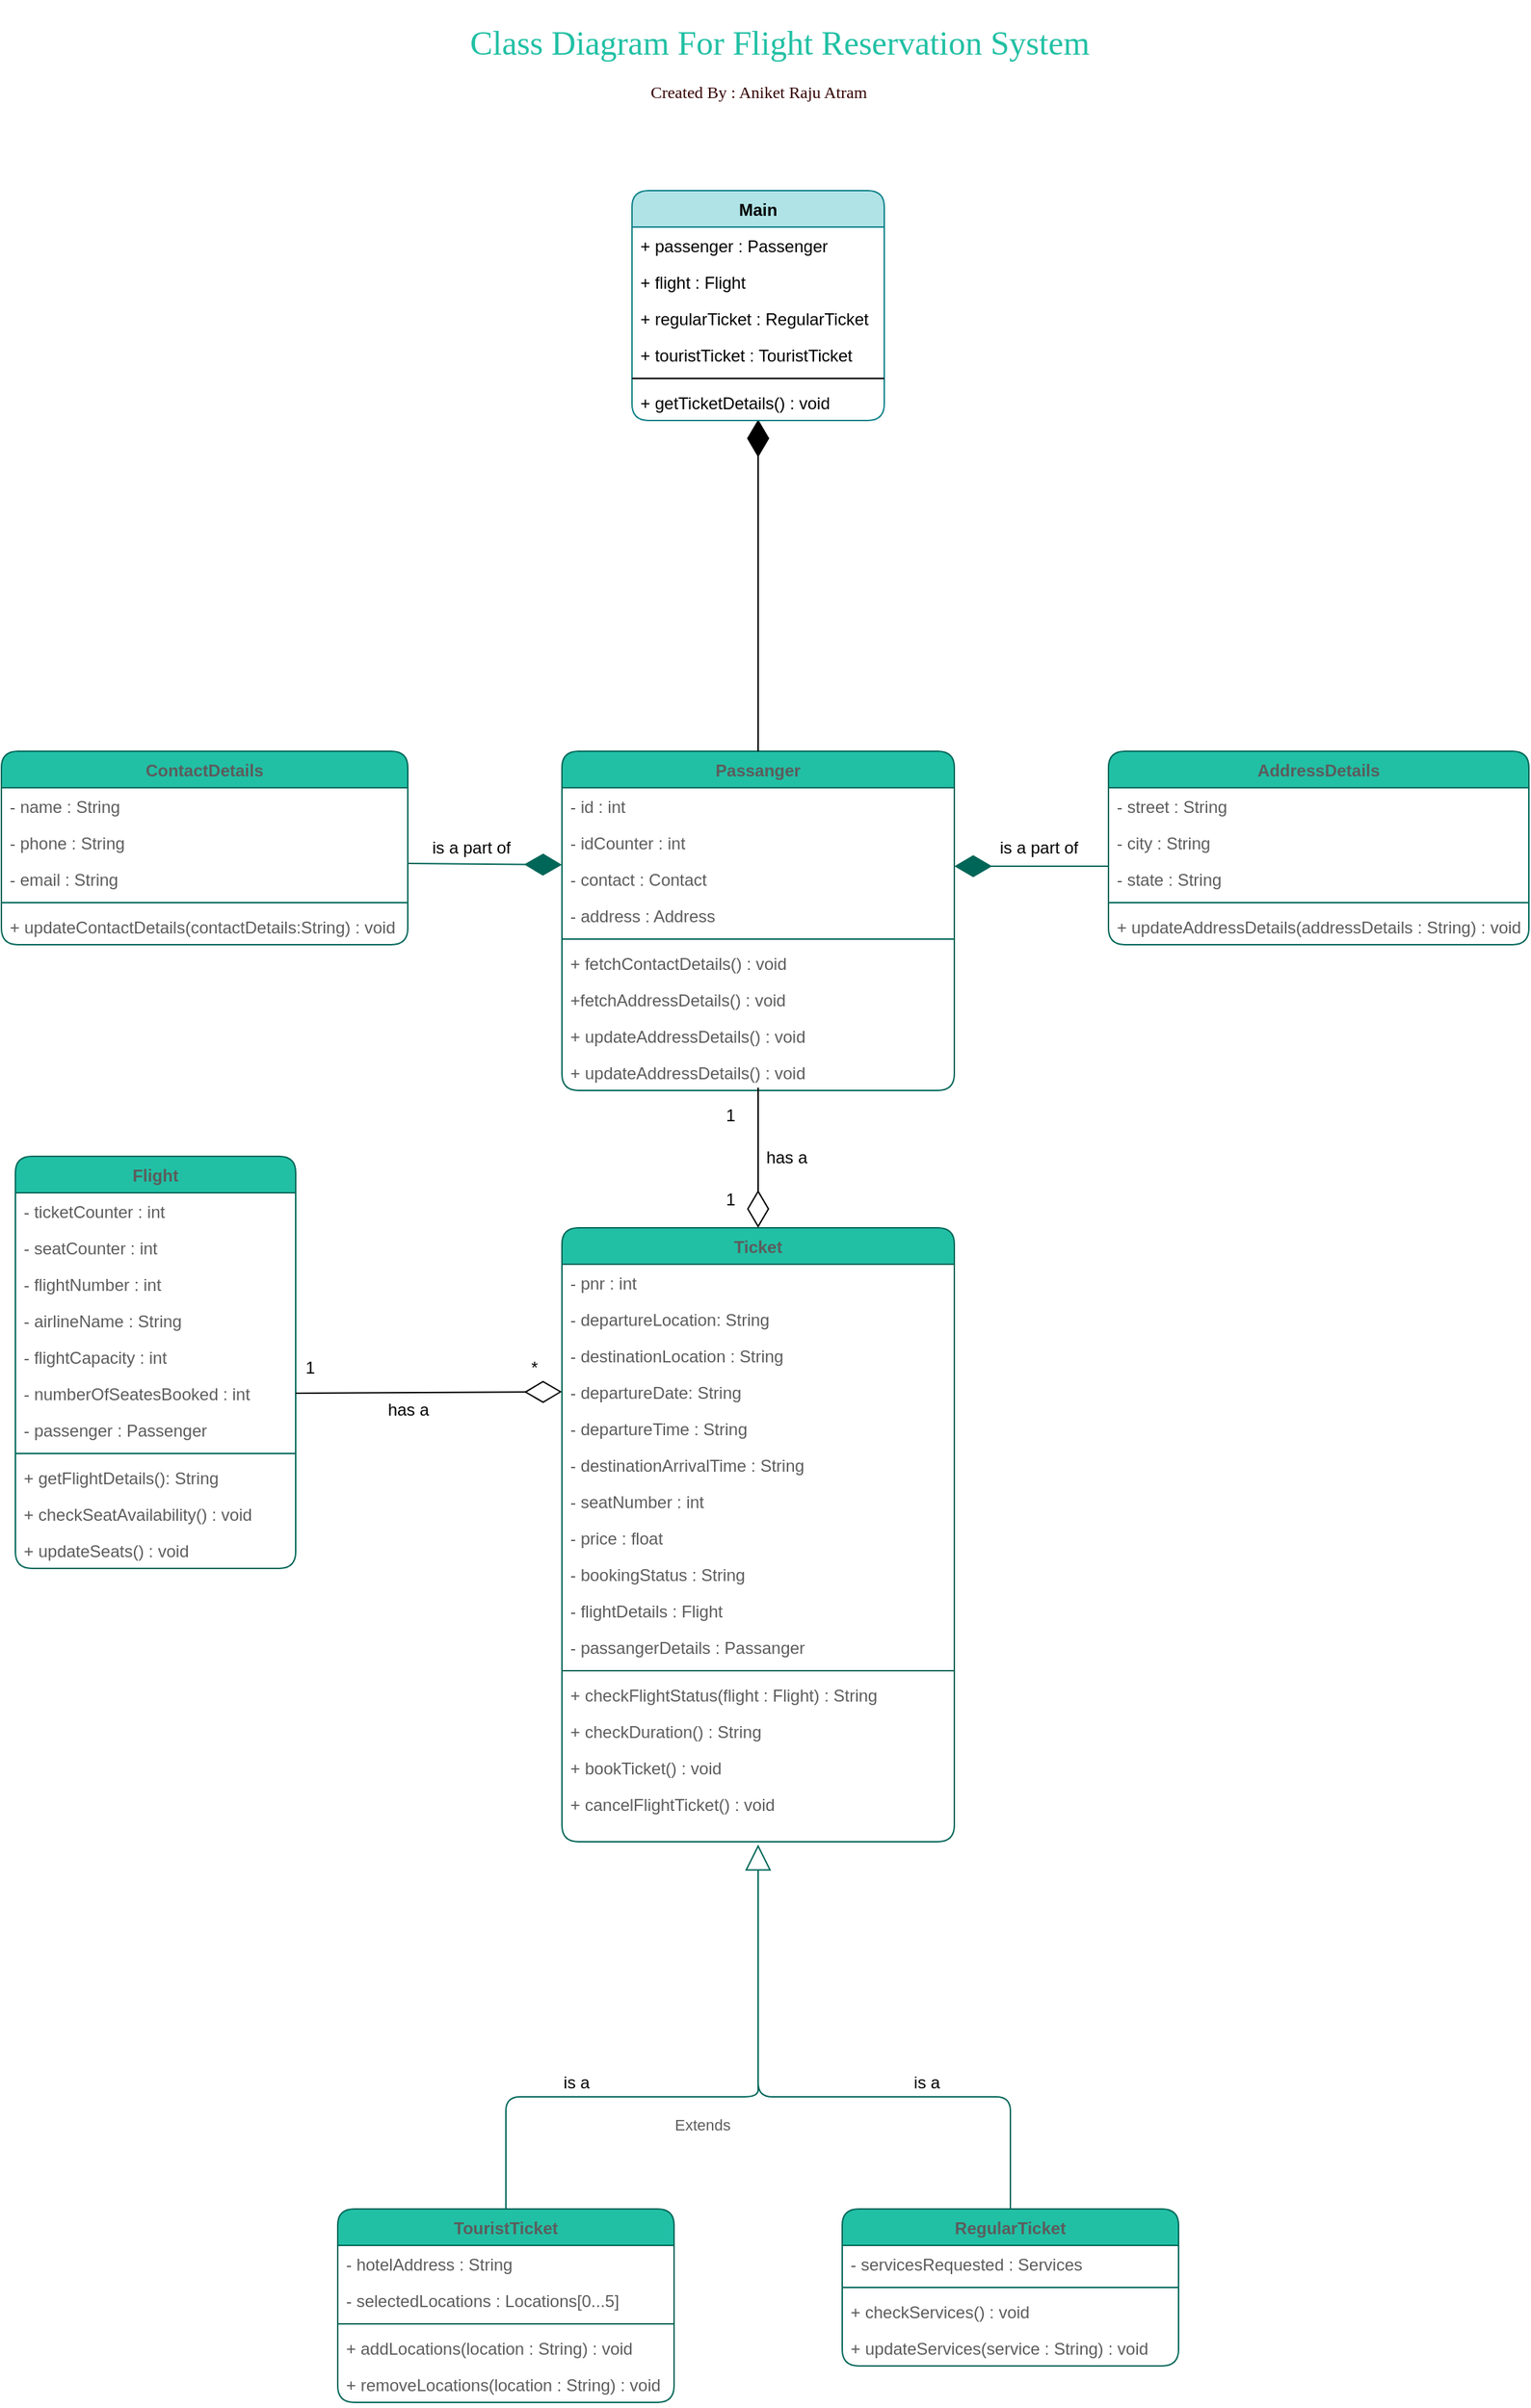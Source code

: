 <mxfile version="15.8.7" type="device"><diagram id="C5RBs43oDa-KdzZeNtuy" name="Page-1"><mxGraphModel dx="782" dy="531" grid="1" gridSize="10" guides="1" tooltips="1" connect="1" arrows="1" fold="1" page="1" pageScale="1" pageWidth="827" pageHeight="1169" background="#ffffff" math="0" shadow="0"><root><mxCell id="WIyWlLk6GJQsqaUBKTNV-0"/><mxCell id="WIyWlLk6GJQsqaUBKTNV-1" parent="WIyWlLk6GJQsqaUBKTNV-0"/><mxCell id="W0ep5NZu7rcAExIwhfl0-0" value="Passanger&#10;" style="swimlane;fontStyle=1;align=center;verticalAlign=top;childLayout=stackLayout;horizontal=1;startSize=26;horizontalStack=0;resizeParent=1;resizeParentMax=0;resizeLast=0;collapsible=1;marginBottom=0;fillColor=#21C0A5;strokeColor=#006658;fontColor=#5C5C5C;rounded=1;" parent="WIyWlLk6GJQsqaUBKTNV-1" vertex="1"><mxGeometry x="400" y="560" width="280" height="242" as="geometry"/></mxCell><mxCell id="W0ep5NZu7rcAExIwhfl0-1" value="- id : int" style="text;strokeColor=none;fillColor=none;align=left;verticalAlign=top;spacingLeft=4;spacingRight=4;overflow=hidden;rotatable=0;points=[[0,0.5],[1,0.5]];portConstraint=eastwest;fontColor=#5C5C5C;rounded=1;" parent="W0ep5NZu7rcAExIwhfl0-0" vertex="1"><mxGeometry y="26" width="280" height="26" as="geometry"/></mxCell><mxCell id="dzalIgfqJOCuqTx1SNw7-16" value="- idCounter : int" style="text;strokeColor=none;fillColor=none;align=left;verticalAlign=top;spacingLeft=4;spacingRight=4;overflow=hidden;rotatable=0;points=[[0,0.5],[1,0.5]];portConstraint=eastwest;fontColor=#5C5C5C;rounded=1;" parent="W0ep5NZu7rcAExIwhfl0-0" vertex="1"><mxGeometry y="52" width="280" height="26" as="geometry"/></mxCell><mxCell id="dzalIgfqJOCuqTx1SNw7-14" value="- contact : Contact" style="text;strokeColor=none;fillColor=none;align=left;verticalAlign=top;spacingLeft=4;spacingRight=4;overflow=hidden;rotatable=0;points=[[0,0.5],[1,0.5]];portConstraint=eastwest;fontColor=#5C5C5C;rounded=1;" parent="W0ep5NZu7rcAExIwhfl0-0" vertex="1"><mxGeometry y="78" width="280" height="26" as="geometry"/></mxCell><mxCell id="W0ep5NZu7rcAExIwhfl0-8" value="- address : Address" style="text;strokeColor=none;fillColor=none;align=left;verticalAlign=top;spacingLeft=4;spacingRight=4;overflow=hidden;rotatable=0;points=[[0,0.5],[1,0.5]];portConstraint=eastwest;fontColor=#5C5C5C;rounded=1;" parent="W0ep5NZu7rcAExIwhfl0-0" vertex="1"><mxGeometry y="104" width="280" height="26" as="geometry"/></mxCell><mxCell id="W0ep5NZu7rcAExIwhfl0-2" value="" style="line;strokeWidth=1;fillColor=none;align=left;verticalAlign=middle;spacingTop=-1;spacingLeft=3;spacingRight=3;rotatable=0;labelPosition=right;points=[];portConstraint=eastwest;strokeColor=#006658;fontColor=#5C5C5C;rounded=1;" parent="W0ep5NZu7rcAExIwhfl0-0" vertex="1"><mxGeometry y="130" width="280" height="8" as="geometry"/></mxCell><mxCell id="W0ep5NZu7rcAExIwhfl0-3" value="+ fetchContactDetails() : void" style="text;strokeColor=none;fillColor=none;align=left;verticalAlign=top;spacingLeft=4;spacingRight=4;overflow=hidden;rotatable=0;points=[[0,0.5],[1,0.5]];portConstraint=eastwest;fontColor=#5C5C5C;rounded=1;" parent="W0ep5NZu7rcAExIwhfl0-0" vertex="1"><mxGeometry y="138" width="280" height="26" as="geometry"/></mxCell><mxCell id="W0ep5NZu7rcAExIwhfl0-9" value="+fetchAddressDetails() : void" style="text;strokeColor=none;fillColor=none;align=left;verticalAlign=top;spacingLeft=4;spacingRight=4;overflow=hidden;rotatable=0;points=[[0,0.5],[1,0.5]];portConstraint=eastwest;fontColor=#5C5C5C;rounded=1;" parent="W0ep5NZu7rcAExIwhfl0-0" vertex="1"><mxGeometry y="164" width="280" height="26" as="geometry"/></mxCell><mxCell id="dzalIgfqJOCuqTx1SNw7-11" value="+ updateAddressDetails() : void" style="text;strokeColor=none;fillColor=none;align=left;verticalAlign=top;spacingLeft=4;spacingRight=4;overflow=hidden;rotatable=0;points=[[0,0.5],[1,0.5]];portConstraint=eastwest;fontColor=#5C5C5C;rounded=1;" parent="W0ep5NZu7rcAExIwhfl0-0" vertex="1"><mxGeometry y="190" width="280" height="26" as="geometry"/></mxCell><mxCell id="dzalIgfqJOCuqTx1SNw7-12" value="+ updateAddressDetails() : void" style="text;strokeColor=none;fillColor=none;align=left;verticalAlign=top;spacingLeft=4;spacingRight=4;overflow=hidden;rotatable=0;points=[[0,0.5],[1,0.5]];portConstraint=eastwest;fontColor=#5C5C5C;rounded=1;" parent="W0ep5NZu7rcAExIwhfl0-0" vertex="1"><mxGeometry y="216" width="280" height="26" as="geometry"/></mxCell><mxCell id="UVsKAwQ_UiQAmzkEyvqe-0" value="Flight" style="swimlane;fontStyle=1;align=center;verticalAlign=top;childLayout=stackLayout;horizontal=1;startSize=26;horizontalStack=0;resizeParent=1;resizeParentMax=0;resizeLast=0;collapsible=1;marginBottom=0;fillColor=#21C0A5;strokeColor=#006658;fontColor=#5C5C5C;rounded=1;" parent="WIyWlLk6GJQsqaUBKTNV-1" vertex="1"><mxGeometry x="10" y="849" width="200" height="294" as="geometry"/></mxCell><mxCell id="UVsKAwQ_UiQAmzkEyvqe-1" value="- ticketCounter : int" style="text;strokeColor=none;fillColor=none;align=left;verticalAlign=top;spacingLeft=4;spacingRight=4;overflow=hidden;rotatable=0;points=[[0,0.5],[1,0.5]];portConstraint=eastwest;fontColor=#5C5C5C;rounded=1;" parent="UVsKAwQ_UiQAmzkEyvqe-0" vertex="1"><mxGeometry y="26" width="200" height="26" as="geometry"/></mxCell><mxCell id="JrzXtig2iosS5XNUg7i7-0" value="- seatCounter : int" style="text;strokeColor=none;fillColor=none;align=left;verticalAlign=top;spacingLeft=4;spacingRight=4;overflow=hidden;rotatable=0;points=[[0,0.5],[1,0.5]];portConstraint=eastwest;fontColor=#5C5C5C;rounded=1;" parent="UVsKAwQ_UiQAmzkEyvqe-0" vertex="1"><mxGeometry y="52" width="200" height="26" as="geometry"/></mxCell><mxCell id="JrzXtig2iosS5XNUg7i7-1" value="- flightNumber : int" style="text;strokeColor=none;fillColor=none;align=left;verticalAlign=top;spacingLeft=4;spacingRight=4;overflow=hidden;rotatable=0;points=[[0,0.5],[1,0.5]];portConstraint=eastwest;fontColor=#5C5C5C;rounded=1;" parent="UVsKAwQ_UiQAmzkEyvqe-0" vertex="1"><mxGeometry y="78" width="200" height="26" as="geometry"/></mxCell><mxCell id="0I-YnB1xyNFlNhcBP9k2-11" value="- airlineName : String" style="text;strokeColor=none;fillColor=none;align=left;verticalAlign=top;spacingLeft=4;spacingRight=4;overflow=hidden;rotatable=0;points=[[0,0.5],[1,0.5]];portConstraint=eastwest;fontColor=#5C5C5C;rounded=1;" parent="UVsKAwQ_UiQAmzkEyvqe-0" vertex="1"><mxGeometry y="104" width="200" height="26" as="geometry"/></mxCell><mxCell id="0I-YnB1xyNFlNhcBP9k2-12" value="- flightCapacity : int" style="text;strokeColor=none;fillColor=none;align=left;verticalAlign=top;spacingLeft=4;spacingRight=4;overflow=hidden;rotatable=0;points=[[0,0.5],[1,0.5]];portConstraint=eastwest;fontColor=#5C5C5C;rounded=1;" parent="UVsKAwQ_UiQAmzkEyvqe-0" vertex="1"><mxGeometry y="130" width="200" height="26" as="geometry"/></mxCell><mxCell id="0I-YnB1xyNFlNhcBP9k2-13" value="- numberOfSeatesBooked : int" style="text;strokeColor=none;fillColor=none;align=left;verticalAlign=top;spacingLeft=4;spacingRight=4;overflow=hidden;rotatable=0;points=[[0,0.5],[1,0.5]];portConstraint=eastwest;fontColor=#5C5C5C;rounded=1;" parent="UVsKAwQ_UiQAmzkEyvqe-0" vertex="1"><mxGeometry y="156" width="200" height="26" as="geometry"/></mxCell><mxCell id="dzalIgfqJOCuqTx1SNw7-17" value="- passenger : Passenger" style="text;strokeColor=none;fillColor=none;align=left;verticalAlign=top;spacingLeft=4;spacingRight=4;overflow=hidden;rotatable=0;points=[[0,0.5],[1,0.5]];portConstraint=eastwest;fontColor=#5C5C5C;rounded=1;" parent="UVsKAwQ_UiQAmzkEyvqe-0" vertex="1"><mxGeometry y="182" width="200" height="26" as="geometry"/></mxCell><mxCell id="UVsKAwQ_UiQAmzkEyvqe-2" value="" style="line;strokeWidth=1;fillColor=none;align=left;verticalAlign=middle;spacingTop=-1;spacingLeft=3;spacingRight=3;rotatable=0;labelPosition=right;points=[];portConstraint=eastwest;strokeColor=#006658;fontColor=#5C5C5C;rounded=1;" parent="UVsKAwQ_UiQAmzkEyvqe-0" vertex="1"><mxGeometry y="208" width="200" height="8" as="geometry"/></mxCell><mxCell id="UVsKAwQ_UiQAmzkEyvqe-3" value="+ getFlightDetails(): String" style="text;strokeColor=none;fillColor=none;align=left;verticalAlign=top;spacingLeft=4;spacingRight=4;overflow=hidden;rotatable=0;points=[[0,0.5],[1,0.5]];portConstraint=eastwest;fontColor=#5C5C5C;rounded=1;" parent="UVsKAwQ_UiQAmzkEyvqe-0" vertex="1"><mxGeometry y="216" width="200" height="26" as="geometry"/></mxCell><mxCell id="0I-YnB1xyNFlNhcBP9k2-14" value="+ checkSeatAvailability() : void" style="text;strokeColor=none;fillColor=none;align=left;verticalAlign=top;spacingLeft=4;spacingRight=4;overflow=hidden;rotatable=0;points=[[0,0.5],[1,0.5]];portConstraint=eastwest;fontColor=#5C5C5C;rounded=1;" parent="UVsKAwQ_UiQAmzkEyvqe-0" vertex="1"><mxGeometry y="242" width="200" height="26" as="geometry"/></mxCell><mxCell id="dzalIgfqJOCuqTx1SNw7-19" value="+ updateSeats() : void" style="text;strokeColor=none;fillColor=none;align=left;verticalAlign=top;spacingLeft=4;spacingRight=4;overflow=hidden;rotatable=0;points=[[0,0.5],[1,0.5]];portConstraint=eastwest;fontColor=#5C5C5C;rounded=1;" parent="UVsKAwQ_UiQAmzkEyvqe-0" vertex="1"><mxGeometry y="268" width="200" height="26" as="geometry"/></mxCell><mxCell id="UVsKAwQ_UiQAmzkEyvqe-8" value="RegularTicket" style="swimlane;fontStyle=1;align=center;verticalAlign=top;childLayout=stackLayout;horizontal=1;startSize=26;horizontalStack=0;resizeParent=1;resizeParentMax=0;resizeLast=0;collapsible=1;marginBottom=0;fillColor=#21C0A5;strokeColor=#006658;fontColor=#5C5C5C;rounded=1;" parent="WIyWlLk6GJQsqaUBKTNV-1" vertex="1"><mxGeometry x="600" y="1600" width="240" height="112" as="geometry"/></mxCell><mxCell id="UVsKAwQ_UiQAmzkEyvqe-9" value="- servicesRequested : Services" style="text;strokeColor=none;fillColor=none;align=left;verticalAlign=top;spacingLeft=4;spacingRight=4;overflow=hidden;rotatable=0;points=[[0,0.5],[1,0.5]];portConstraint=eastwest;fontColor=#5C5C5C;rounded=1;" parent="UVsKAwQ_UiQAmzkEyvqe-8" vertex="1"><mxGeometry y="26" width="240" height="26" as="geometry"/></mxCell><mxCell id="UVsKAwQ_UiQAmzkEyvqe-10" value="" style="line;strokeWidth=1;fillColor=none;align=left;verticalAlign=middle;spacingTop=-1;spacingLeft=3;spacingRight=3;rotatable=0;labelPosition=right;points=[];portConstraint=eastwest;strokeColor=#006658;fontColor=#5C5C5C;rounded=1;" parent="UVsKAwQ_UiQAmzkEyvqe-8" vertex="1"><mxGeometry y="52" width="240" height="8" as="geometry"/></mxCell><mxCell id="UVsKAwQ_UiQAmzkEyvqe-11" value="+ checkServices() : void" style="text;strokeColor=none;fillColor=none;align=left;verticalAlign=top;spacingLeft=4;spacingRight=4;overflow=hidden;rotatable=0;points=[[0,0.5],[1,0.5]];portConstraint=eastwest;fontColor=#5C5C5C;rounded=1;" parent="UVsKAwQ_UiQAmzkEyvqe-8" vertex="1"><mxGeometry y="60" width="240" height="26" as="geometry"/></mxCell><mxCell id="0I-YnB1xyNFlNhcBP9k2-6" value="+ updateServices(service : String) : void" style="text;strokeColor=none;fillColor=none;align=left;verticalAlign=top;spacingLeft=4;spacingRight=4;overflow=hidden;rotatable=0;points=[[0,0.5],[1,0.5]];portConstraint=eastwest;fontColor=#5C5C5C;rounded=1;" parent="UVsKAwQ_UiQAmzkEyvqe-8" vertex="1"><mxGeometry y="86" width="240" height="26" as="geometry"/></mxCell><mxCell id="UVsKAwQ_UiQAmzkEyvqe-12" value="TouristTicket" style="swimlane;fontStyle=1;align=center;verticalAlign=top;childLayout=stackLayout;horizontal=1;startSize=26;horizontalStack=0;resizeParent=1;resizeParentMax=0;resizeLast=0;collapsible=1;marginBottom=0;fillColor=#21C0A5;strokeColor=#006658;fontColor=#5C5C5C;rounded=1;" parent="WIyWlLk6GJQsqaUBKTNV-1" vertex="1"><mxGeometry x="240" y="1600" width="240" height="138" as="geometry"/></mxCell><mxCell id="UVsKAwQ_UiQAmzkEyvqe-13" value="- hotelAddress : String" style="text;strokeColor=none;fillColor=none;align=left;verticalAlign=top;spacingLeft=4;spacingRight=4;overflow=hidden;rotatable=0;points=[[0,0.5],[1,0.5]];portConstraint=eastwest;fontColor=#5C5C5C;rounded=1;" parent="UVsKAwQ_UiQAmzkEyvqe-12" vertex="1"><mxGeometry y="26" width="240" height="26" as="geometry"/></mxCell><mxCell id="0I-YnB1xyNFlNhcBP9k2-4" value="- selectedLocations : Locations[0...5]" style="text;strokeColor=none;fillColor=none;align=left;verticalAlign=top;spacingLeft=4;spacingRight=4;overflow=hidden;rotatable=0;points=[[0,0.5],[1,0.5]];portConstraint=eastwest;fontColor=#5C5C5C;rounded=1;" parent="UVsKAwQ_UiQAmzkEyvqe-12" vertex="1"><mxGeometry y="52" width="240" height="26" as="geometry"/></mxCell><mxCell id="UVsKAwQ_UiQAmzkEyvqe-14" value="" style="line;strokeWidth=1;fillColor=none;align=left;verticalAlign=middle;spacingTop=-1;spacingLeft=3;spacingRight=3;rotatable=0;labelPosition=right;points=[];portConstraint=eastwest;strokeColor=#006658;fontColor=#5C5C5C;rounded=1;" parent="UVsKAwQ_UiQAmzkEyvqe-12" vertex="1"><mxGeometry y="78" width="240" height="8" as="geometry"/></mxCell><mxCell id="UVsKAwQ_UiQAmzkEyvqe-15" value="+ addLocations(location : String) : void" style="text;strokeColor=none;fillColor=none;align=left;verticalAlign=top;spacingLeft=4;spacingRight=4;overflow=hidden;rotatable=0;points=[[0,0.5],[1,0.5]];portConstraint=eastwest;fontColor=#5C5C5C;rounded=1;" parent="UVsKAwQ_UiQAmzkEyvqe-12" vertex="1"><mxGeometry y="86" width="240" height="26" as="geometry"/></mxCell><mxCell id="0I-YnB1xyNFlNhcBP9k2-5" value="+ removeLocations(location : String) : void" style="text;strokeColor=none;fillColor=none;align=left;verticalAlign=top;spacingLeft=4;spacingRight=4;overflow=hidden;rotatable=0;points=[[0,0.5],[1,0.5]];portConstraint=eastwest;fontColor=#5C5C5C;rounded=1;" parent="UVsKAwQ_UiQAmzkEyvqe-12" vertex="1"><mxGeometry y="112" width="240" height="26" as="geometry"/></mxCell><mxCell id="UVsKAwQ_UiQAmzkEyvqe-16" value="ContactDetails" style="swimlane;fontStyle=1;align=center;verticalAlign=top;childLayout=stackLayout;horizontal=1;startSize=26;horizontalStack=0;resizeParent=1;resizeParentMax=0;resizeLast=0;collapsible=1;marginBottom=0;fillColor=#21C0A5;strokeColor=#006658;fontColor=#5C5C5C;rounded=1;" parent="WIyWlLk6GJQsqaUBKTNV-1" vertex="1"><mxGeometry y="560" width="290" height="138" as="geometry"/></mxCell><mxCell id="UVsKAwQ_UiQAmzkEyvqe-25" value="- name : String" style="text;strokeColor=none;fillColor=none;align=left;verticalAlign=top;spacingLeft=4;spacingRight=4;overflow=hidden;rotatable=0;points=[[0,0.5],[1,0.5]];portConstraint=eastwest;fontColor=#5C5C5C;rounded=1;" parent="UVsKAwQ_UiQAmzkEyvqe-16" vertex="1"><mxGeometry y="26" width="290" height="26" as="geometry"/></mxCell><mxCell id="UVsKAwQ_UiQAmzkEyvqe-24" value="- phone : String" style="text;strokeColor=none;fillColor=none;align=left;verticalAlign=top;spacingLeft=4;spacingRight=4;overflow=hidden;rotatable=0;points=[[0,0.5],[1,0.5]];portConstraint=eastwest;fontColor=#5C5C5C;rounded=1;" parent="UVsKAwQ_UiQAmzkEyvqe-16" vertex="1"><mxGeometry y="52" width="290" height="26" as="geometry"/></mxCell><mxCell id="UVsKAwQ_UiQAmzkEyvqe-26" value="- email : String" style="text;strokeColor=none;fillColor=none;align=left;verticalAlign=top;spacingLeft=4;spacingRight=4;overflow=hidden;rotatable=0;points=[[0,0.5],[1,0.5]];portConstraint=eastwest;fontColor=#5C5C5C;rounded=1;" parent="UVsKAwQ_UiQAmzkEyvqe-16" vertex="1"><mxGeometry y="78" width="290" height="26" as="geometry"/></mxCell><mxCell id="UVsKAwQ_UiQAmzkEyvqe-18" value="" style="line;strokeWidth=1;fillColor=none;align=left;verticalAlign=middle;spacingTop=-1;spacingLeft=3;spacingRight=3;rotatable=0;labelPosition=right;points=[];portConstraint=eastwest;strokeColor=#006658;fontColor=#5C5C5C;rounded=1;" parent="UVsKAwQ_UiQAmzkEyvqe-16" vertex="1"><mxGeometry y="104" width="290" height="8" as="geometry"/></mxCell><mxCell id="UVsKAwQ_UiQAmzkEyvqe-30" value="+ updateContactDetails(contactDetails:String) : void" style="text;strokeColor=none;fillColor=none;align=left;verticalAlign=top;spacingLeft=4;spacingRight=4;overflow=hidden;rotatable=0;points=[[0,0.5],[1,0.5]];portConstraint=eastwest;fontColor=#5C5C5C;rounded=1;" parent="UVsKAwQ_UiQAmzkEyvqe-16" vertex="1"><mxGeometry y="112" width="290" height="26" as="geometry"/></mxCell><mxCell id="UVsKAwQ_UiQAmzkEyvqe-20" value="AddressDetails" style="swimlane;fontStyle=1;align=center;verticalAlign=top;childLayout=stackLayout;horizontal=1;startSize=26;horizontalStack=0;resizeParent=1;resizeParentMax=0;resizeLast=0;collapsible=1;marginBottom=0;fillColor=#21C0A5;strokeColor=#006658;fontColor=#5C5C5C;rounded=1;" parent="WIyWlLk6GJQsqaUBKTNV-1" vertex="1"><mxGeometry x="790" y="560" width="300" height="138" as="geometry"/></mxCell><mxCell id="UVsKAwQ_UiQAmzkEyvqe-27" value="- street : String" style="text;strokeColor=none;fillColor=none;align=left;verticalAlign=top;spacingLeft=4;spacingRight=4;overflow=hidden;rotatable=0;points=[[0,0.5],[1,0.5]];portConstraint=eastwest;fontColor=#5C5C5C;rounded=1;" parent="UVsKAwQ_UiQAmzkEyvqe-20" vertex="1"><mxGeometry y="26" width="300" height="26" as="geometry"/></mxCell><mxCell id="UVsKAwQ_UiQAmzkEyvqe-28" value="- city : String" style="text;strokeColor=none;fillColor=none;align=left;verticalAlign=top;spacingLeft=4;spacingRight=4;overflow=hidden;rotatable=0;points=[[0,0.5],[1,0.5]];portConstraint=eastwest;fontColor=#5C5C5C;rounded=1;" parent="UVsKAwQ_UiQAmzkEyvqe-20" vertex="1"><mxGeometry y="52" width="300" height="26" as="geometry"/></mxCell><mxCell id="UVsKAwQ_UiQAmzkEyvqe-21" value="- state : String" style="text;strokeColor=none;fillColor=none;align=left;verticalAlign=top;spacingLeft=4;spacingRight=4;overflow=hidden;rotatable=0;points=[[0,0.5],[1,0.5]];portConstraint=eastwest;fontColor=#5C5C5C;rounded=1;" parent="UVsKAwQ_UiQAmzkEyvqe-20" vertex="1"><mxGeometry y="78" width="300" height="26" as="geometry"/></mxCell><mxCell id="UVsKAwQ_UiQAmzkEyvqe-22" value="" style="line;strokeWidth=1;fillColor=none;align=left;verticalAlign=middle;spacingTop=-1;spacingLeft=3;spacingRight=3;rotatable=0;labelPosition=right;points=[];portConstraint=eastwest;strokeColor=#006658;fontColor=#5C5C5C;rounded=1;" parent="UVsKAwQ_UiQAmzkEyvqe-20" vertex="1"><mxGeometry y="104" width="300" height="8" as="geometry"/></mxCell><mxCell id="UVsKAwQ_UiQAmzkEyvqe-29" value="+ updateAddressDetails(addressDetails : String) : void" style="text;strokeColor=none;fillColor=none;align=left;verticalAlign=top;spacingLeft=4;spacingRight=4;overflow=hidden;rotatable=0;points=[[0,0.5],[1,0.5]];portConstraint=eastwest;fontColor=#5C5C5C;rounded=1;" parent="UVsKAwQ_UiQAmzkEyvqe-20" vertex="1"><mxGeometry y="112" width="300" height="26" as="geometry"/></mxCell><mxCell id="UVsKAwQ_UiQAmzkEyvqe-31" value="" style="endArrow=diamondThin;endFill=1;endSize=24;html=1;strokeColor=#006658;fontColor=#5C5C5C;" parent="WIyWlLk6GJQsqaUBKTNV-1" edge="1"><mxGeometry width="160" relative="1" as="geometry"><mxPoint x="290" y="640" as="sourcePoint"/><mxPoint x="400" y="641" as="targetPoint"/></mxGeometry></mxCell><mxCell id="UVsKAwQ_UiQAmzkEyvqe-34" value="Ticket" style="swimlane;fontStyle=1;align=center;verticalAlign=top;childLayout=stackLayout;horizontal=1;startSize=26;horizontalStack=0;resizeParent=1;resizeParentMax=0;resizeLast=0;collapsible=1;marginBottom=0;fillColor=#21C0A5;strokeColor=#006658;fontColor=#5C5C5C;rounded=1;" parent="WIyWlLk6GJQsqaUBKTNV-1" vertex="1"><mxGeometry x="400" y="900" width="280" height="438" as="geometry"/></mxCell><mxCell id="UVsKAwQ_UiQAmzkEyvqe-35" value="- pnr : int" style="text;strokeColor=none;fillColor=none;align=left;verticalAlign=top;spacingLeft=4;spacingRight=4;overflow=hidden;rotatable=0;points=[[0,0.5],[1,0.5]];portConstraint=eastwest;fontColor=#5C5C5C;rounded=1;" parent="UVsKAwQ_UiQAmzkEyvqe-34" vertex="1"><mxGeometry y="26" width="280" height="26" as="geometry"/></mxCell><mxCell id="UVsKAwQ_UiQAmzkEyvqe-43" value="- departureLocation: String" style="text;strokeColor=none;fillColor=none;align=left;verticalAlign=top;spacingLeft=4;spacingRight=4;overflow=hidden;rotatable=0;points=[[0,0.5],[1,0.5]];portConstraint=eastwest;fontColor=#5C5C5C;rounded=1;" parent="UVsKAwQ_UiQAmzkEyvqe-34" vertex="1"><mxGeometry y="52" width="280" height="26" as="geometry"/></mxCell><mxCell id="UVsKAwQ_UiQAmzkEyvqe-44" value="- destinationLocation : String" style="text;strokeColor=none;fillColor=none;align=left;verticalAlign=top;spacingLeft=4;spacingRight=4;overflow=hidden;rotatable=0;points=[[0,0.5],[1,0.5]];portConstraint=eastwest;fontColor=#5C5C5C;rounded=1;" parent="UVsKAwQ_UiQAmzkEyvqe-34" vertex="1"><mxGeometry y="78" width="280" height="26" as="geometry"/></mxCell><mxCell id="UVsKAwQ_UiQAmzkEyvqe-45" value="- departureDate: String" style="text;strokeColor=none;fillColor=none;align=left;verticalAlign=top;spacingLeft=4;spacingRight=4;overflow=hidden;rotatable=0;points=[[0,0.5],[1,0.5]];portConstraint=eastwest;fontColor=#5C5C5C;rounded=1;" parent="UVsKAwQ_UiQAmzkEyvqe-34" vertex="1"><mxGeometry y="104" width="280" height="26" as="geometry"/></mxCell><mxCell id="UVsKAwQ_UiQAmzkEyvqe-46" value="- departureTime : String" style="text;strokeColor=none;fillColor=none;align=left;verticalAlign=top;spacingLeft=4;spacingRight=4;overflow=hidden;rotatable=0;points=[[0,0.5],[1,0.5]];portConstraint=eastwest;fontColor=#5C5C5C;rounded=1;" parent="UVsKAwQ_UiQAmzkEyvqe-34" vertex="1"><mxGeometry y="130" width="280" height="26" as="geometry"/></mxCell><mxCell id="dzalIgfqJOCuqTx1SNw7-20" value="- destinationArrivalTime : String" style="text;strokeColor=none;fillColor=none;align=left;verticalAlign=top;spacingLeft=4;spacingRight=4;overflow=hidden;rotatable=0;points=[[0,0.5],[1,0.5]];portConstraint=eastwest;fontColor=#5C5C5C;rounded=1;" parent="UVsKAwQ_UiQAmzkEyvqe-34" vertex="1"><mxGeometry y="156" width="280" height="26" as="geometry"/></mxCell><mxCell id="UVsKAwQ_UiQAmzkEyvqe-48" value="- seatNumber : int" style="text;strokeColor=none;fillColor=none;align=left;verticalAlign=top;spacingLeft=4;spacingRight=4;overflow=hidden;rotatable=0;points=[[0,0.5],[1,0.5]];portConstraint=eastwest;fontColor=#5C5C5C;rounded=1;" parent="UVsKAwQ_UiQAmzkEyvqe-34" vertex="1"><mxGeometry y="182" width="280" height="26" as="geometry"/></mxCell><mxCell id="UVsKAwQ_UiQAmzkEyvqe-49" value="- price : float" style="text;strokeColor=none;fillColor=none;align=left;verticalAlign=top;spacingLeft=4;spacingRight=4;overflow=hidden;rotatable=0;points=[[0,0.5],[1,0.5]];portConstraint=eastwest;fontColor=#5C5C5C;rounded=1;" parent="UVsKAwQ_UiQAmzkEyvqe-34" vertex="1"><mxGeometry y="208" width="280" height="26" as="geometry"/></mxCell><mxCell id="dzalIgfqJOCuqTx1SNw7-13" value="- bookingStatus : String" style="text;strokeColor=none;fillColor=none;align=left;verticalAlign=top;spacingLeft=4;spacingRight=4;overflow=hidden;rotatable=0;points=[[0,0.5],[1,0.5]];portConstraint=eastwest;fontColor=#5C5C5C;rounded=1;" parent="UVsKAwQ_UiQAmzkEyvqe-34" vertex="1"><mxGeometry y="234" width="280" height="26" as="geometry"/></mxCell><mxCell id="UVsKAwQ_UiQAmzkEyvqe-53" value="- flightDetails : Flight" style="text;strokeColor=none;fillColor=none;align=left;verticalAlign=top;spacingLeft=4;spacingRight=4;overflow=hidden;rotatable=0;points=[[0,0.5],[1,0.5]];portConstraint=eastwest;fontColor=#5C5C5C;rounded=1;" parent="UVsKAwQ_UiQAmzkEyvqe-34" vertex="1"><mxGeometry y="260" width="280" height="26" as="geometry"/></mxCell><mxCell id="UVsKAwQ_UiQAmzkEyvqe-47" value="- passangerDetails : Passanger" style="text;strokeColor=none;fillColor=none;align=left;verticalAlign=top;spacingLeft=4;spacingRight=4;overflow=hidden;rotatable=0;points=[[0,0.5],[1,0.5]];portConstraint=eastwest;fontColor=#5C5C5C;rounded=1;" parent="UVsKAwQ_UiQAmzkEyvqe-34" vertex="1"><mxGeometry y="286" width="280" height="26" as="geometry"/></mxCell><mxCell id="UVsKAwQ_UiQAmzkEyvqe-36" value="" style="line;strokeWidth=1;fillColor=none;align=left;verticalAlign=middle;spacingTop=-1;spacingLeft=3;spacingRight=3;rotatable=0;labelPosition=right;points=[];portConstraint=eastwest;strokeColor=#006658;fontColor=#5C5C5C;rounded=1;" parent="UVsKAwQ_UiQAmzkEyvqe-34" vertex="1"><mxGeometry y="312" width="280" height="8" as="geometry"/></mxCell><mxCell id="UVsKAwQ_UiQAmzkEyvqe-37" value="+ checkFlightStatus(flight : Flight) : String" style="text;strokeColor=none;fillColor=none;align=left;verticalAlign=top;spacingLeft=4;spacingRight=4;overflow=hidden;rotatable=0;points=[[0,0.5],[1,0.5]];portConstraint=eastwest;fontColor=#5C5C5C;rounded=1;" parent="UVsKAwQ_UiQAmzkEyvqe-34" vertex="1"><mxGeometry y="320" width="280" height="26" as="geometry"/></mxCell><mxCell id="UVsKAwQ_UiQAmzkEyvqe-51" value="+ checkDuration() : String" style="text;strokeColor=none;fillColor=none;align=left;verticalAlign=top;spacingLeft=4;spacingRight=4;overflow=hidden;rotatable=0;points=[[0,0.5],[1,0.5]];portConstraint=eastwest;fontColor=#5C5C5C;rounded=1;" parent="UVsKAwQ_UiQAmzkEyvqe-34" vertex="1"><mxGeometry y="346" width="280" height="26" as="geometry"/></mxCell><mxCell id="dzalIgfqJOCuqTx1SNw7-18" value="+ bookTicket() : void" style="text;strokeColor=none;fillColor=none;align=left;verticalAlign=top;spacingLeft=4;spacingRight=4;overflow=hidden;rotatable=0;points=[[0,0.5],[1,0.5]];portConstraint=eastwest;fontColor=#5C5C5C;rounded=1;" parent="UVsKAwQ_UiQAmzkEyvqe-34" vertex="1"><mxGeometry y="372" width="280" height="26" as="geometry"/></mxCell><mxCell id="UVsKAwQ_UiQAmzkEyvqe-52" value="+ cancelFlightTicket() : void" style="text;strokeColor=none;fillColor=none;align=left;verticalAlign=top;spacingLeft=4;spacingRight=4;overflow=hidden;rotatable=0;points=[[0,0.5],[1,0.5]];portConstraint=eastwest;fontColor=#5C5C5C;rounded=1;" parent="UVsKAwQ_UiQAmzkEyvqe-34" vertex="1"><mxGeometry y="398" width="280" height="40" as="geometry"/></mxCell><mxCell id="UVsKAwQ_UiQAmzkEyvqe-55" value="" style="endArrow=diamondThin;endFill=1;endSize=24;html=1;fontColor=#5C5C5C;strokeColor=#006658;fillColor=#21C0A5;" parent="WIyWlLk6GJQsqaUBKTNV-1" edge="1"><mxGeometry width="160" relative="1" as="geometry"><mxPoint x="790" y="642" as="sourcePoint"/><mxPoint x="680" y="641.5" as="targetPoint"/><Array as="points"><mxPoint x="680" y="642"/></Array></mxGeometry></mxCell><mxCell id="UVsKAwQ_UiQAmzkEyvqe-60" value="Extends" style="endArrow=block;endSize=16;endFill=0;html=1;fontColor=#5C5C5C;strokeColor=#006658;fillColor=#21C0A5;" parent="WIyWlLk6GJQsqaUBKTNV-1" edge="1"><mxGeometry x="-0.095" y="-20" width="160" relative="1" as="geometry"><mxPoint x="540" y="1370" as="sourcePoint"/><mxPoint x="540" y="1340" as="targetPoint"/><Array as="points"><mxPoint x="540" y="1520"/></Array><mxPoint x="-20" y="20" as="offset"/></mxGeometry></mxCell><mxCell id="UVsKAwQ_UiQAmzkEyvqe-61" value="" style="endArrow=none;html=1;edgeStyle=orthogonalEdgeStyle;fontColor=#5C5C5C;strokeColor=#006658;fillColor=#21C0A5;entryX=0.5;entryY=0;entryDx=0;entryDy=0;" parent="WIyWlLk6GJQsqaUBKTNV-1" target="UVsKAwQ_UiQAmzkEyvqe-12" edge="1"><mxGeometry relative="1" as="geometry"><mxPoint x="540" y="1510" as="sourcePoint"/><mxPoint x="360" y="1380" as="targetPoint"/><Array as="points"><mxPoint x="540" y="1520"/><mxPoint x="360" y="1520"/></Array></mxGeometry></mxCell><mxCell id="UVsKAwQ_UiQAmzkEyvqe-64" value="" style="endArrow=none;html=1;edgeStyle=orthogonalEdgeStyle;fontColor=#5C5C5C;strokeColor=#006658;fillColor=#21C0A5;entryX=0.5;entryY=0;entryDx=0;entryDy=0;" parent="WIyWlLk6GJQsqaUBKTNV-1" target="UVsKAwQ_UiQAmzkEyvqe-8" edge="1"><mxGeometry relative="1" as="geometry"><mxPoint x="540" y="1450" as="sourcePoint"/><mxPoint x="720" y="1380" as="targetPoint"/><Array as="points"><mxPoint x="540" y="1520"/><mxPoint x="720" y="1520"/></Array></mxGeometry></mxCell><mxCell id="0I-YnB1xyNFlNhcBP9k2-2" value="" style="endArrow=diamondThin;endFill=1;endSize=24;html=1;exitX=0.5;exitY=0;exitDx=0;exitDy=0;entryX=0.5;entryY=0.974;entryDx=0;entryDy=0;entryPerimeter=0;" parent="WIyWlLk6GJQsqaUBKTNV-1" source="W0ep5NZu7rcAExIwhfl0-0" target="dzalIgfqJOCuqTx1SNw7-6" edge="1"><mxGeometry width="160" relative="1" as="geometry"><mxPoint x="540" y="360" as="sourcePoint"/><mxPoint x="540.64" y="362.678" as="targetPoint"/></mxGeometry></mxCell><mxCell id="0I-YnB1xyNFlNhcBP9k2-10" value="" style="endArrow=diamondThin;endFill=0;endSize=24;html=1;entryX=0.5;entryY=0;entryDx=0;entryDy=0;" parent="WIyWlLk6GJQsqaUBKTNV-1" target="UVsKAwQ_UiQAmzkEyvqe-34" edge="1"><mxGeometry width="160" relative="1" as="geometry"><mxPoint x="540" y="800" as="sourcePoint"/><mxPoint x="700" y="820" as="targetPoint"/></mxGeometry></mxCell><mxCell id="0I-YnB1xyNFlNhcBP9k2-16" value="" style="endArrow=diamondThin;endFill=0;endSize=24;html=1;exitX=1;exitY=0.5;exitDx=0;exitDy=0;entryX=0;entryY=0.5;entryDx=0;entryDy=0;" parent="WIyWlLk6GJQsqaUBKTNV-1" source="0I-YnB1xyNFlNhcBP9k2-13" target="UVsKAwQ_UiQAmzkEyvqe-45" edge="1"><mxGeometry width="160" relative="1" as="geometry"><mxPoint x="360" y="947" as="sourcePoint"/><mxPoint x="360" y="890" as="targetPoint"/></mxGeometry></mxCell><mxCell id="0I-YnB1xyNFlNhcBP9k2-19" value="is a part of" style="text;html=1;align=center;verticalAlign=middle;resizable=0;points=[];autosize=1;strokeColor=none;fillColor=none;rounded=1;" parent="WIyWlLk6GJQsqaUBKTNV-1" vertex="1"><mxGeometry x="300" y="619" width="70" height="20" as="geometry"/></mxCell><mxCell id="0I-YnB1xyNFlNhcBP9k2-20" value="is a part of" style="text;html=1;align=center;verticalAlign=middle;resizable=0;points=[];autosize=1;strokeColor=none;fillColor=none;rotation=0;rounded=1;" parent="WIyWlLk6GJQsqaUBKTNV-1" vertex="1"><mxGeometry x="705" y="619" width="70" height="20" as="geometry"/></mxCell><mxCell id="0I-YnB1xyNFlNhcBP9k2-22" value="&lt;h1&gt;&lt;font face=&quot;Tahoma&quot; style=&quot;font-weight: normal&quot; color=&quot;#21c0a4&quot;&gt;Class Diagram For Flight Reservation System&lt;/font&gt;&lt;/h1&gt;" style="text;html=1;align=center;verticalAlign=middle;resizable=0;points=[];autosize=1;strokeColor=none;fillColor=none;" parent="WIyWlLk6GJQsqaUBKTNV-1" vertex="1"><mxGeometry x="310" y="30" width="490" height="50" as="geometry"/></mxCell><mxCell id="0I-YnB1xyNFlNhcBP9k2-23" value="&lt;pre&gt;&lt;font color=&quot;#330000&quot; face=&quot;Verdana&quot; style=&quot;font-weight: normal&quot;&gt;Created By : Aniket Raju Atram&lt;/font&gt;&lt;/pre&gt;" style="text;html=1;align=center;verticalAlign=middle;resizable=0;points=[];autosize=1;strokeColor=none;fillColor=none;" parent="WIyWlLk6GJQsqaUBKTNV-1" vertex="1"><mxGeometry x="435" y="70" width="210" height="40" as="geometry"/></mxCell><mxCell id="dzalIgfqJOCuqTx1SNw7-3" value="Main" style="swimlane;fontStyle=1;align=center;verticalAlign=top;childLayout=stackLayout;horizontal=1;startSize=26;horizontalStack=0;resizeParent=1;resizeParentMax=0;resizeLast=0;collapsible=1;marginBottom=0;rounded=1;fillColor=#b0e3e6;strokeColor=#0e8088;" parent="WIyWlLk6GJQsqaUBKTNV-1" vertex="1"><mxGeometry x="450" y="160" width="180" height="164" as="geometry"/></mxCell><mxCell id="dzalIgfqJOCuqTx1SNw7-4" value="+ passenger : Passenger" style="text;strokeColor=none;fillColor=none;align=left;verticalAlign=top;spacingLeft=4;spacingRight=4;overflow=hidden;rotatable=0;points=[[0,0.5],[1,0.5]];portConstraint=eastwest;" parent="dzalIgfqJOCuqTx1SNw7-3" vertex="1"><mxGeometry y="26" width="180" height="26" as="geometry"/></mxCell><mxCell id="dzalIgfqJOCuqTx1SNw7-7" value="+ flight : Flight" style="text;strokeColor=none;fillColor=none;align=left;verticalAlign=top;spacingLeft=4;spacingRight=4;overflow=hidden;rotatable=0;points=[[0,0.5],[1,0.5]];portConstraint=eastwest;" parent="dzalIgfqJOCuqTx1SNw7-3" vertex="1"><mxGeometry y="52" width="180" height="26" as="geometry"/></mxCell><mxCell id="dzalIgfqJOCuqTx1SNw7-8" value="+ regularTicket : RegularTicket" style="text;strokeColor=none;fillColor=none;align=left;verticalAlign=top;spacingLeft=4;spacingRight=4;overflow=hidden;rotatable=0;points=[[0,0.5],[1,0.5]];portConstraint=eastwest;" parent="dzalIgfqJOCuqTx1SNw7-3" vertex="1"><mxGeometry y="78" width="180" height="26" as="geometry"/></mxCell><mxCell id="dzalIgfqJOCuqTx1SNw7-9" value="+ touristTicket : TouristTicket" style="text;strokeColor=none;fillColor=none;align=left;verticalAlign=top;spacingLeft=4;spacingRight=4;overflow=hidden;rotatable=0;points=[[0,0.5],[1,0.5]];portConstraint=eastwest;" parent="dzalIgfqJOCuqTx1SNw7-3" vertex="1"><mxGeometry y="104" width="180" height="26" as="geometry"/></mxCell><mxCell id="dzalIgfqJOCuqTx1SNw7-5" value="" style="line;strokeWidth=1;fillColor=none;align=left;verticalAlign=middle;spacingTop=-1;spacingLeft=3;spacingRight=3;rotatable=0;labelPosition=right;points=[];portConstraint=eastwest;" parent="dzalIgfqJOCuqTx1SNw7-3" vertex="1"><mxGeometry y="130" width="180" height="8" as="geometry"/></mxCell><mxCell id="dzalIgfqJOCuqTx1SNw7-6" value="+ getTicketDetails() : void" style="text;strokeColor=none;fillColor=none;align=left;verticalAlign=top;spacingLeft=4;spacingRight=4;overflow=hidden;rotatable=0;points=[[0,0.5],[1,0.5]];portConstraint=eastwest;" parent="dzalIgfqJOCuqTx1SNw7-3" vertex="1"><mxGeometry y="138" width="180" height="26" as="geometry"/></mxCell><mxCell id="dzalIgfqJOCuqTx1SNw7-21" value="has a" style="text;html=1;align=center;verticalAlign=middle;resizable=0;points=[];autosize=1;strokeColor=none;fillColor=none;" parent="WIyWlLk6GJQsqaUBKTNV-1" vertex="1"><mxGeometry x="540" y="840" width="40" height="20" as="geometry"/></mxCell><mxCell id="dzalIgfqJOCuqTx1SNw7-22" value="has a" style="text;html=1;align=center;verticalAlign=middle;resizable=0;points=[];autosize=1;strokeColor=none;fillColor=none;" parent="WIyWlLk6GJQsqaUBKTNV-1" vertex="1"><mxGeometry x="270" y="1020" width="40" height="20" as="geometry"/></mxCell><mxCell id="dzalIgfqJOCuqTx1SNw7-23" value="is a" style="text;html=1;align=center;verticalAlign=middle;resizable=0;points=[];autosize=1;strokeColor=none;fillColor=none;" parent="WIyWlLk6GJQsqaUBKTNV-1" vertex="1"><mxGeometry x="395" y="1500" width="30" height="20" as="geometry"/></mxCell><mxCell id="dzalIgfqJOCuqTx1SNw7-24" value="is a" style="text;html=1;align=center;verticalAlign=middle;resizable=0;points=[];autosize=1;strokeColor=none;fillColor=none;" parent="WIyWlLk6GJQsqaUBKTNV-1" vertex="1"><mxGeometry x="645" y="1500" width="30" height="20" as="geometry"/></mxCell><mxCell id="dzalIgfqJOCuqTx1SNw7-25" value="1" style="text;html=1;align=center;verticalAlign=middle;resizable=0;points=[];autosize=1;strokeColor=none;fillColor=none;" parent="WIyWlLk6GJQsqaUBKTNV-1" vertex="1"><mxGeometry x="210" y="990" width="20" height="20" as="geometry"/></mxCell><mxCell id="dzalIgfqJOCuqTx1SNw7-26" value="*" style="text;html=1;align=center;verticalAlign=middle;resizable=0;points=[];autosize=1;strokeColor=none;fillColor=none;" parent="WIyWlLk6GJQsqaUBKTNV-1" vertex="1"><mxGeometry x="370" y="990" width="20" height="20" as="geometry"/></mxCell><mxCell id="dzalIgfqJOCuqTx1SNw7-27" value="1" style="text;html=1;align=center;verticalAlign=middle;resizable=0;points=[];autosize=1;strokeColor=none;fillColor=none;" parent="WIyWlLk6GJQsqaUBKTNV-1" vertex="1"><mxGeometry x="510" y="810" width="20" height="20" as="geometry"/></mxCell><mxCell id="dzalIgfqJOCuqTx1SNw7-28" value="1" style="text;html=1;align=center;verticalAlign=middle;resizable=0;points=[];autosize=1;strokeColor=none;fillColor=none;" parent="WIyWlLk6GJQsqaUBKTNV-1" vertex="1"><mxGeometry x="510" y="870" width="20" height="20" as="geometry"/></mxCell></root></mxGraphModel></diagram></mxfile>